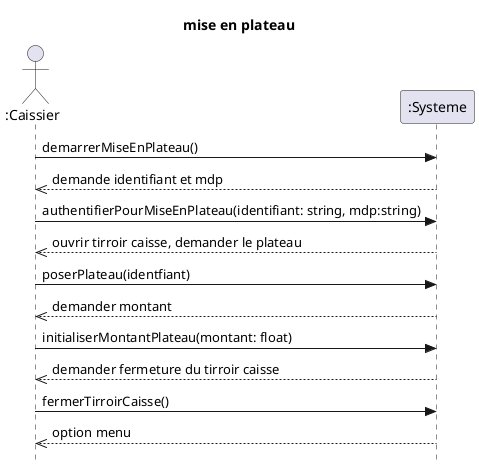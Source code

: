 @startuml
skinparam Style strictuml

actor ":Caissier" as c
participant ":Systeme" as sys 
title mise en plateau
c->sys: demarrerMiseEnPlateau()
sys -->> c : demande identifiant et mdp
c->sys: authentifierPourMiseEnPlateau(identifiant: string, mdp:string)
sys-->>c: ouvrir tirroir caisse, demander le plateau
c->sys: poserPlateau(identfiant)
sys-->>c: demander montant
c->sys: initialiserMontantPlateau(montant: float)
sys-->>c: demander fermeture du tirroir caisse
c->sys: fermerTirroirCaisse()
sys-->>c: option menu

@enduml